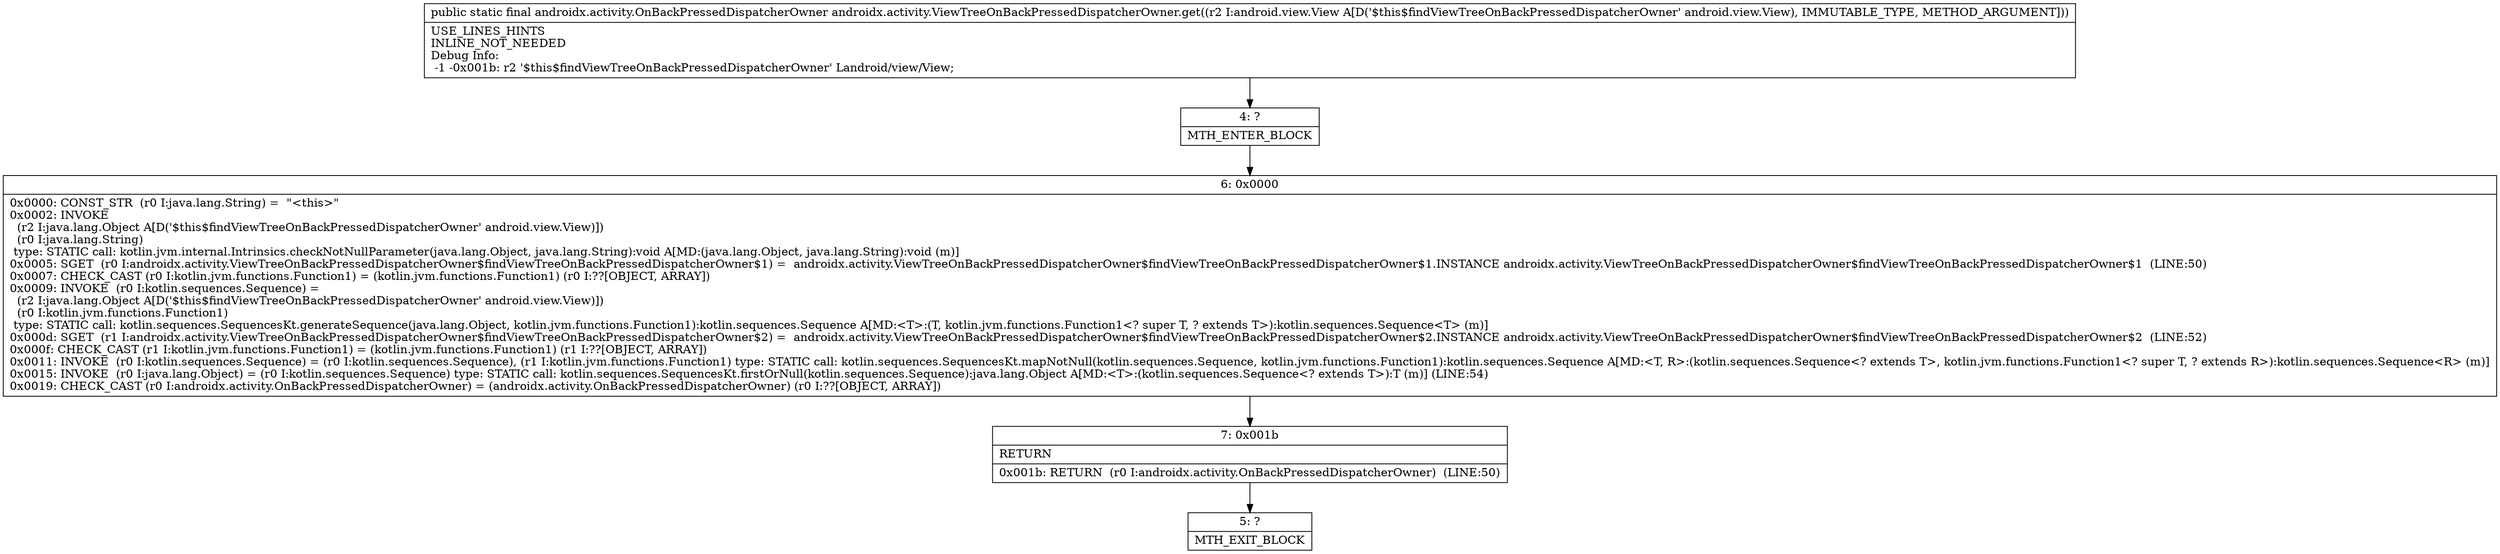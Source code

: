 digraph "CFG forandroidx.activity.ViewTreeOnBackPressedDispatcherOwner.get(Landroid\/view\/View;)Landroidx\/activity\/OnBackPressedDispatcherOwner;" {
Node_4 [shape=record,label="{4\:\ ?|MTH_ENTER_BLOCK\l}"];
Node_6 [shape=record,label="{6\:\ 0x0000|0x0000: CONST_STR  (r0 I:java.lang.String) =  \"\<this\>\" \l0x0002: INVOKE  \l  (r2 I:java.lang.Object A[D('$this$findViewTreeOnBackPressedDispatcherOwner' android.view.View)])\l  (r0 I:java.lang.String)\l type: STATIC call: kotlin.jvm.internal.Intrinsics.checkNotNullParameter(java.lang.Object, java.lang.String):void A[MD:(java.lang.Object, java.lang.String):void (m)]\l0x0005: SGET  (r0 I:androidx.activity.ViewTreeOnBackPressedDispatcherOwner$findViewTreeOnBackPressedDispatcherOwner$1) =  androidx.activity.ViewTreeOnBackPressedDispatcherOwner$findViewTreeOnBackPressedDispatcherOwner$1.INSTANCE androidx.activity.ViewTreeOnBackPressedDispatcherOwner$findViewTreeOnBackPressedDispatcherOwner$1  (LINE:50)\l0x0007: CHECK_CAST (r0 I:kotlin.jvm.functions.Function1) = (kotlin.jvm.functions.Function1) (r0 I:??[OBJECT, ARRAY]) \l0x0009: INVOKE  (r0 I:kotlin.sequences.Sequence) = \l  (r2 I:java.lang.Object A[D('$this$findViewTreeOnBackPressedDispatcherOwner' android.view.View)])\l  (r0 I:kotlin.jvm.functions.Function1)\l type: STATIC call: kotlin.sequences.SequencesKt.generateSequence(java.lang.Object, kotlin.jvm.functions.Function1):kotlin.sequences.Sequence A[MD:\<T\>:(T, kotlin.jvm.functions.Function1\<? super T, ? extends T\>):kotlin.sequences.Sequence\<T\> (m)]\l0x000d: SGET  (r1 I:androidx.activity.ViewTreeOnBackPressedDispatcherOwner$findViewTreeOnBackPressedDispatcherOwner$2) =  androidx.activity.ViewTreeOnBackPressedDispatcherOwner$findViewTreeOnBackPressedDispatcherOwner$2.INSTANCE androidx.activity.ViewTreeOnBackPressedDispatcherOwner$findViewTreeOnBackPressedDispatcherOwner$2  (LINE:52)\l0x000f: CHECK_CAST (r1 I:kotlin.jvm.functions.Function1) = (kotlin.jvm.functions.Function1) (r1 I:??[OBJECT, ARRAY]) \l0x0011: INVOKE  (r0 I:kotlin.sequences.Sequence) = (r0 I:kotlin.sequences.Sequence), (r1 I:kotlin.jvm.functions.Function1) type: STATIC call: kotlin.sequences.SequencesKt.mapNotNull(kotlin.sequences.Sequence, kotlin.jvm.functions.Function1):kotlin.sequences.Sequence A[MD:\<T, R\>:(kotlin.sequences.Sequence\<? extends T\>, kotlin.jvm.functions.Function1\<? super T, ? extends R\>):kotlin.sequences.Sequence\<R\> (m)]\l0x0015: INVOKE  (r0 I:java.lang.Object) = (r0 I:kotlin.sequences.Sequence) type: STATIC call: kotlin.sequences.SequencesKt.firstOrNull(kotlin.sequences.Sequence):java.lang.Object A[MD:\<T\>:(kotlin.sequences.Sequence\<? extends T\>):T (m)] (LINE:54)\l0x0019: CHECK_CAST (r0 I:androidx.activity.OnBackPressedDispatcherOwner) = (androidx.activity.OnBackPressedDispatcherOwner) (r0 I:??[OBJECT, ARRAY]) \l}"];
Node_7 [shape=record,label="{7\:\ 0x001b|RETURN\l|0x001b: RETURN  (r0 I:androidx.activity.OnBackPressedDispatcherOwner)  (LINE:50)\l}"];
Node_5 [shape=record,label="{5\:\ ?|MTH_EXIT_BLOCK\l}"];
MethodNode[shape=record,label="{public static final androidx.activity.OnBackPressedDispatcherOwner androidx.activity.ViewTreeOnBackPressedDispatcherOwner.get((r2 I:android.view.View A[D('$this$findViewTreeOnBackPressedDispatcherOwner' android.view.View), IMMUTABLE_TYPE, METHOD_ARGUMENT]))  | USE_LINES_HINTS\lINLINE_NOT_NEEDED\lDebug Info:\l  \-1 \-0x001b: r2 '$this$findViewTreeOnBackPressedDispatcherOwner' Landroid\/view\/View;\l}"];
MethodNode -> Node_4;Node_4 -> Node_6;
Node_6 -> Node_7;
Node_7 -> Node_5;
}

